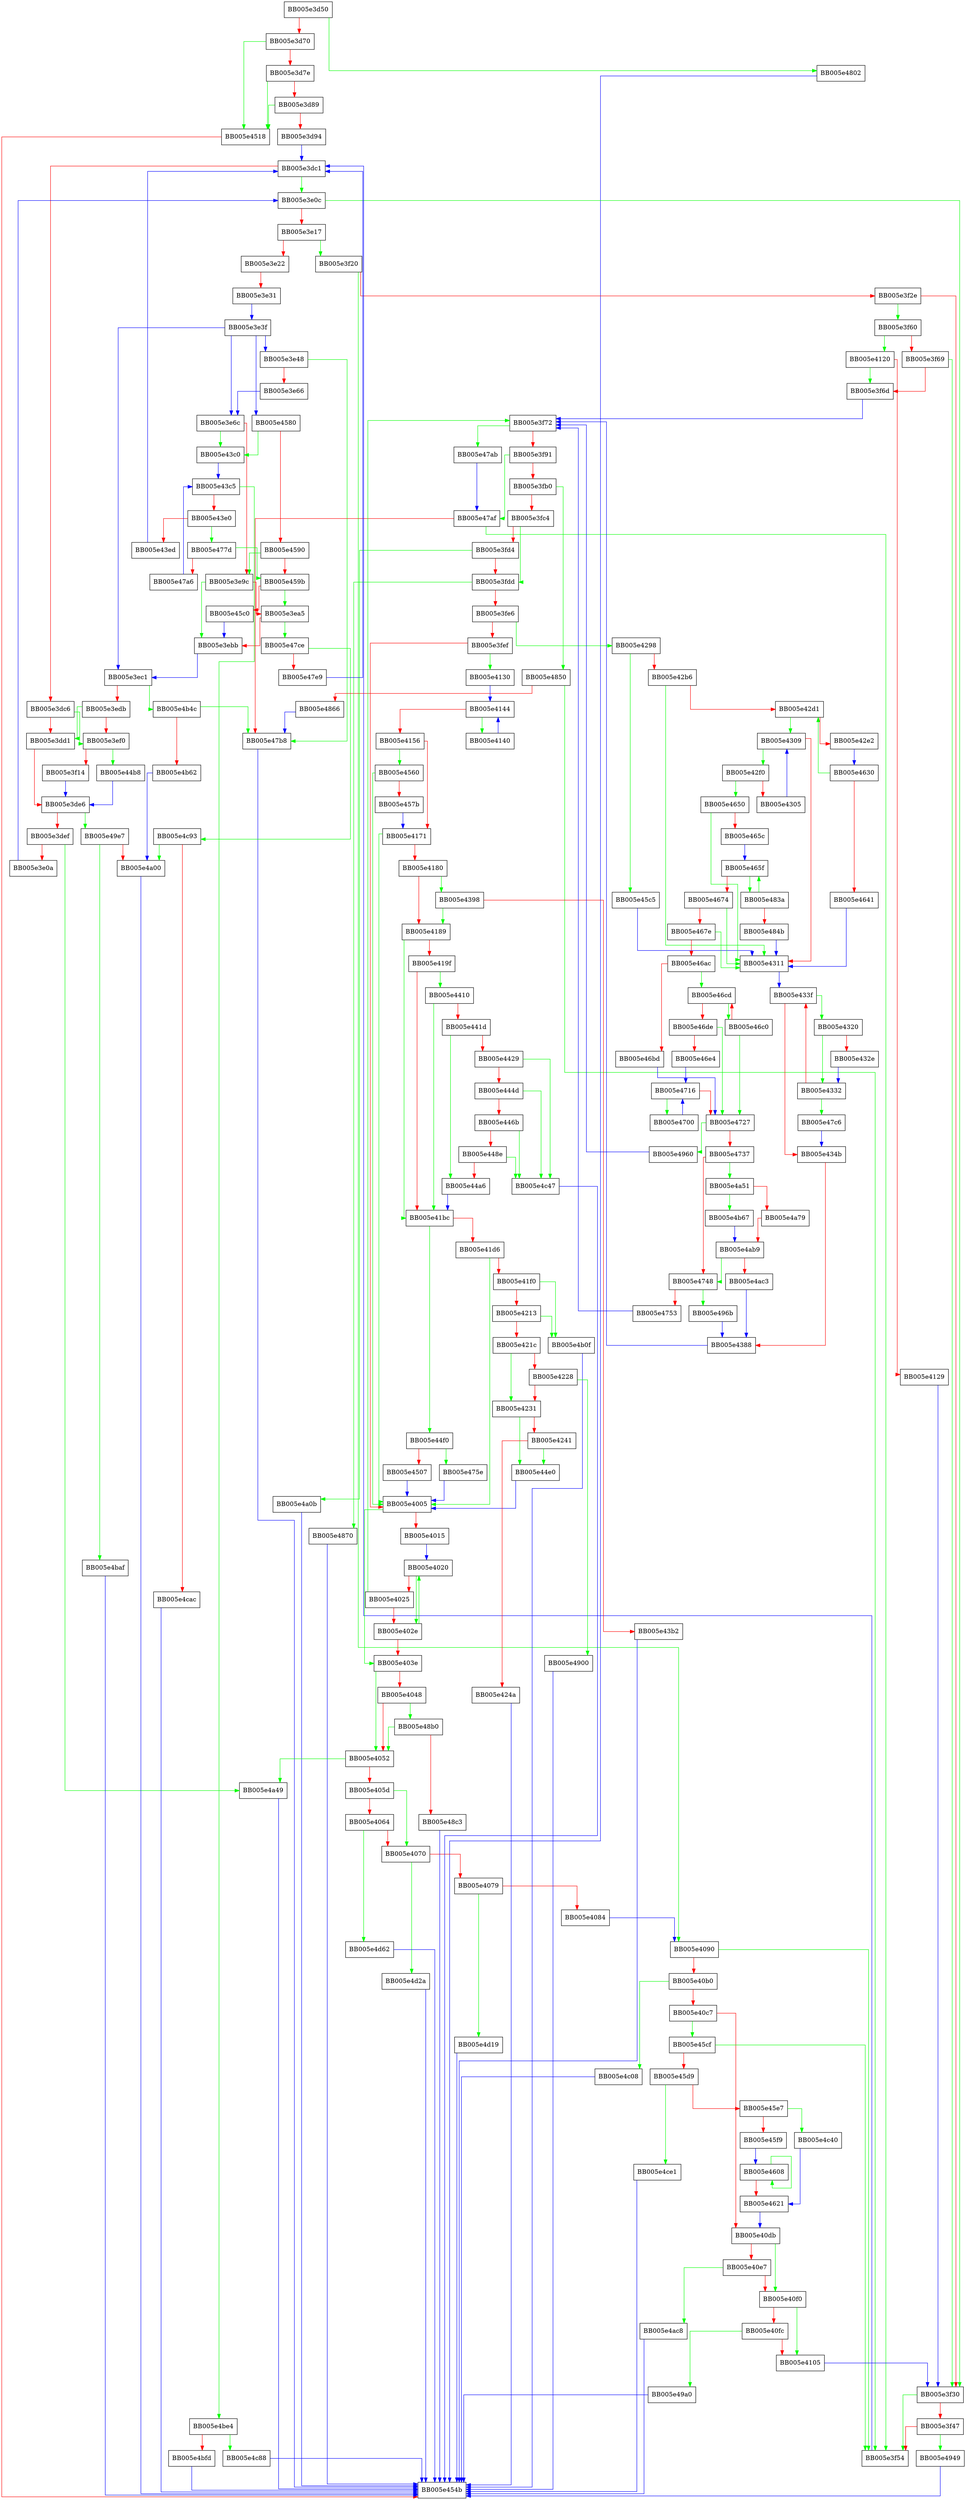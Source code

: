 digraph OSSL_HTTP_REQ_CTX_nbio {
  node [shape="box"];
  graph [splines=ortho];
  BB005e3d50 -> BB005e4802 [color="green"];
  BB005e3d50 -> BB005e3d70 [color="red"];
  BB005e3d70 -> BB005e4518 [color="green"];
  BB005e3d70 -> BB005e3d7e [color="red"];
  BB005e3d7e -> BB005e4518 [color="green"];
  BB005e3d7e -> BB005e3d89 [color="red"];
  BB005e3d89 -> BB005e4518 [color="green"];
  BB005e3d89 -> BB005e3d94 [color="red"];
  BB005e3d94 -> BB005e3dc1 [color="blue"];
  BB005e3dc1 -> BB005e3e0c [color="green"];
  BB005e3dc1 -> BB005e3dc6 [color="red"];
  BB005e3dc6 -> BB005e3ef0 [color="green"];
  BB005e3dc6 -> BB005e3dd1 [color="red"];
  BB005e3dd1 -> BB005e3de6 [color="red"];
  BB005e3de6 -> BB005e49e7 [color="green"];
  BB005e3de6 -> BB005e3def [color="red"];
  BB005e3def -> BB005e4a49 [color="green"];
  BB005e3def -> BB005e3e0a [color="red"];
  BB005e3e0a -> BB005e3e0c [color="blue"];
  BB005e3e0c -> BB005e3f30 [color="green"];
  BB005e3e0c -> BB005e3e17 [color="red"];
  BB005e3e17 -> BB005e3f20 [color="green"];
  BB005e3e17 -> BB005e3e22 [color="red"];
  BB005e3e22 -> BB005e3e31 [color="red"];
  BB005e3e31 -> BB005e3e3f [color="blue"];
  BB005e3e3f -> BB005e3e48 [color="blue"];
  BB005e3e3f -> BB005e3e6c [color="blue"];
  BB005e3e3f -> BB005e4580 [color="blue"];
  BB005e3e3f -> BB005e3ec1 [color="blue"];
  BB005e3e48 -> BB005e47b8 [color="green"];
  BB005e3e48 -> BB005e3e66 [color="red"];
  BB005e3e66 -> BB005e3e6c [color="blue"];
  BB005e3e6c -> BB005e43c0 [color="green"];
  BB005e3e6c -> BB005e3e9c [color="red"];
  BB005e3e9c -> BB005e3ebb [color="green"];
  BB005e3e9c -> BB005e3ea5 [color="red"];
  BB005e3ea5 -> BB005e47ce [color="green"];
  BB005e3ea5 -> BB005e3ebb [color="red"];
  BB005e3ebb -> BB005e3ec1 [color="blue"];
  BB005e3ec1 -> BB005e4b4c [color="green"];
  BB005e3ec1 -> BB005e3edb [color="red"];
  BB005e3edb -> BB005e3dd1 [color="green"];
  BB005e3edb -> BB005e3ef0 [color="red"];
  BB005e3ef0 -> BB005e44b8 [color="green"];
  BB005e3ef0 -> BB005e3f14 [color="red"];
  BB005e3f14 -> BB005e3de6 [color="blue"];
  BB005e3f20 -> BB005e4090 [color="green"];
  BB005e3f20 -> BB005e3f2e [color="red"];
  BB005e3f2e -> BB005e3f60 [color="green"];
  BB005e3f2e -> BB005e3f30 [color="red"];
  BB005e3f30 -> BB005e3f54 [color="green"];
  BB005e3f30 -> BB005e3f47 [color="red"];
  BB005e3f47 -> BB005e4949 [color="green"];
  BB005e3f47 -> BB005e3f54 [color="red"];
  BB005e3f54 -> BB005e3dc1 [color="blue"];
  BB005e3f60 -> BB005e4120 [color="green"];
  BB005e3f60 -> BB005e3f69 [color="red"];
  BB005e3f69 -> BB005e3f30 [color="green"];
  BB005e3f69 -> BB005e3f6d [color="red"];
  BB005e3f6d -> BB005e3f72 [color="blue"];
  BB005e3f72 -> BB005e47ab [color="green"];
  BB005e3f72 -> BB005e3f91 [color="red"];
  BB005e3f91 -> BB005e47af [color="green"];
  BB005e3f91 -> BB005e3fb0 [color="red"];
  BB005e3fb0 -> BB005e4850 [color="green"];
  BB005e3fb0 -> BB005e3fc4 [color="red"];
  BB005e3fc4 -> BB005e3fdd [color="green"];
  BB005e3fc4 -> BB005e3fd4 [color="red"];
  BB005e3fd4 -> BB005e4a0b [color="green"];
  BB005e3fd4 -> BB005e3fdd [color="red"];
  BB005e3fdd -> BB005e4870 [color="green"];
  BB005e3fdd -> BB005e3fe6 [color="red"];
  BB005e3fe6 -> BB005e4298 [color="green"];
  BB005e3fe6 -> BB005e3fef [color="red"];
  BB005e3fef -> BB005e4130 [color="green"];
  BB005e3fef -> BB005e4005 [color="red"];
  BB005e4005 -> BB005e403e [color="green"];
  BB005e4005 -> BB005e4015 [color="red"];
  BB005e4015 -> BB005e4020 [color="blue"];
  BB005e4020 -> BB005e402e [color="green"];
  BB005e4020 -> BB005e4025 [color="red"];
  BB005e4025 -> BB005e3f72 [color="green"];
  BB005e4025 -> BB005e402e [color="red"];
  BB005e402e -> BB005e4020 [color="green"];
  BB005e402e -> BB005e403e [color="red"];
  BB005e403e -> BB005e4052 [color="green"];
  BB005e403e -> BB005e4048 [color="red"];
  BB005e4048 -> BB005e48b0 [color="green"];
  BB005e4048 -> BB005e4052 [color="red"];
  BB005e4052 -> BB005e4a49 [color="green"];
  BB005e4052 -> BB005e405d [color="red"];
  BB005e405d -> BB005e4070 [color="green"];
  BB005e405d -> BB005e4064 [color="red"];
  BB005e4064 -> BB005e4d62 [color="green"];
  BB005e4064 -> BB005e4070 [color="red"];
  BB005e4070 -> BB005e4d2a [color="green"];
  BB005e4070 -> BB005e4079 [color="red"];
  BB005e4079 -> BB005e4d19 [color="green"];
  BB005e4079 -> BB005e4084 [color="red"];
  BB005e4084 -> BB005e4090 [color="blue"];
  BB005e4090 -> BB005e3f54 [color="green"];
  BB005e4090 -> BB005e40b0 [color="red"];
  BB005e40b0 -> BB005e4c08 [color="green"];
  BB005e40b0 -> BB005e40c7 [color="red"];
  BB005e40c7 -> BB005e45cf [color="green"];
  BB005e40c7 -> BB005e40db [color="red"];
  BB005e40db -> BB005e40f0 [color="green"];
  BB005e40db -> BB005e40e7 [color="red"];
  BB005e40e7 -> BB005e4ac8 [color="green"];
  BB005e40e7 -> BB005e40f0 [color="red"];
  BB005e40f0 -> BB005e4105 [color="green"];
  BB005e40f0 -> BB005e40fc [color="red"];
  BB005e40fc -> BB005e49a0 [color="green"];
  BB005e40fc -> BB005e4105 [color="red"];
  BB005e4105 -> BB005e3f30 [color="blue"];
  BB005e4120 -> BB005e3f6d [color="green"];
  BB005e4120 -> BB005e4129 [color="red"];
  BB005e4129 -> BB005e3f30 [color="blue"];
  BB005e4130 -> BB005e4144 [color="blue"];
  BB005e4140 -> BB005e4144 [color="blue"];
  BB005e4144 -> BB005e4140 [color="green"];
  BB005e4144 -> BB005e4156 [color="red"];
  BB005e4156 -> BB005e4560 [color="green"];
  BB005e4156 -> BB005e4171 [color="red"];
  BB005e4171 -> BB005e4005 [color="green"];
  BB005e4171 -> BB005e4180 [color="red"];
  BB005e4180 -> BB005e4398 [color="green"];
  BB005e4180 -> BB005e4189 [color="red"];
  BB005e4189 -> BB005e41bc [color="green"];
  BB005e4189 -> BB005e419f [color="red"];
  BB005e419f -> BB005e4410 [color="green"];
  BB005e419f -> BB005e41bc [color="red"];
  BB005e41bc -> BB005e44f0 [color="green"];
  BB005e41bc -> BB005e41d6 [color="red"];
  BB005e41d6 -> BB005e4005 [color="green"];
  BB005e41d6 -> BB005e41f0 [color="red"];
  BB005e41f0 -> BB005e4b0f [color="green"];
  BB005e41f0 -> BB005e4213 [color="red"];
  BB005e4213 -> BB005e4b0f [color="green"];
  BB005e4213 -> BB005e421c [color="red"];
  BB005e421c -> BB005e4231 [color="green"];
  BB005e421c -> BB005e4228 [color="red"];
  BB005e4228 -> BB005e4900 [color="green"];
  BB005e4228 -> BB005e4231 [color="red"];
  BB005e4231 -> BB005e44e0 [color="green"];
  BB005e4231 -> BB005e4241 [color="red"];
  BB005e4241 -> BB005e44e0 [color="green"];
  BB005e4241 -> BB005e424a [color="red"];
  BB005e424a -> BB005e454b [color="blue"];
  BB005e4298 -> BB005e45c5 [color="green"];
  BB005e4298 -> BB005e42b6 [color="red"];
  BB005e42b6 -> BB005e4311 [color="green"];
  BB005e42b6 -> BB005e42d1 [color="red"];
  BB005e42d1 -> BB005e4309 [color="green"];
  BB005e42d1 -> BB005e42e2 [color="red"];
  BB005e42e2 -> BB005e4630 [color="blue"];
  BB005e42f0 -> BB005e4650 [color="green"];
  BB005e42f0 -> BB005e4305 [color="red"];
  BB005e4305 -> BB005e4309 [color="blue"];
  BB005e4309 -> BB005e42f0 [color="green"];
  BB005e4309 -> BB005e4311 [color="red"];
  BB005e4311 -> BB005e433f [color="blue"];
  BB005e4320 -> BB005e4332 [color="green"];
  BB005e4320 -> BB005e432e [color="red"];
  BB005e432e -> BB005e4332 [color="blue"];
  BB005e4332 -> BB005e47c6 [color="green"];
  BB005e4332 -> BB005e433f [color="red"];
  BB005e433f -> BB005e4320 [color="green"];
  BB005e433f -> BB005e434b [color="red"];
  BB005e434b -> BB005e4388 [color="red"];
  BB005e4388 -> BB005e3f72 [color="blue"];
  BB005e4398 -> BB005e4189 [color="green"];
  BB005e4398 -> BB005e43b2 [color="red"];
  BB005e43b2 -> BB005e454b [color="blue"];
  BB005e43c0 -> BB005e43c5 [color="blue"];
  BB005e43c5 -> BB005e4be4 [color="green"];
  BB005e43c5 -> BB005e43e0 [color="red"];
  BB005e43e0 -> BB005e477d [color="green"];
  BB005e43e0 -> BB005e43ed [color="red"];
  BB005e43ed -> BB005e3dc1 [color="blue"];
  BB005e4410 -> BB005e41bc [color="green"];
  BB005e4410 -> BB005e441d [color="red"];
  BB005e441d -> BB005e44a6 [color="green"];
  BB005e441d -> BB005e4429 [color="red"];
  BB005e4429 -> BB005e4c47 [color="green"];
  BB005e4429 -> BB005e444d [color="red"];
  BB005e444d -> BB005e4c47 [color="green"];
  BB005e444d -> BB005e446b [color="red"];
  BB005e446b -> BB005e4c47 [color="green"];
  BB005e446b -> BB005e448e [color="red"];
  BB005e448e -> BB005e4c47 [color="green"];
  BB005e448e -> BB005e44a6 [color="red"];
  BB005e44a6 -> BB005e41bc [color="blue"];
  BB005e44b8 -> BB005e3de6 [color="blue"];
  BB005e44e0 -> BB005e4005 [color="blue"];
  BB005e44f0 -> BB005e475e [color="green"];
  BB005e44f0 -> BB005e4507 [color="red"];
  BB005e4507 -> BB005e4005 [color="blue"];
  BB005e4518 -> BB005e454b [color="red"];
  BB005e4560 -> BB005e4005 [color="green"];
  BB005e4560 -> BB005e457b [color="red"];
  BB005e457b -> BB005e4171 [color="blue"];
  BB005e4580 -> BB005e43c0 [color="green"];
  BB005e4580 -> BB005e4590 [color="red"];
  BB005e4590 -> BB005e3e9c [color="green"];
  BB005e4590 -> BB005e459b [color="red"];
  BB005e459b -> BB005e3ea5 [color="green"];
  BB005e459b -> BB005e45c0 [color="red"];
  BB005e45c0 -> BB005e3ebb [color="blue"];
  BB005e45c5 -> BB005e4311 [color="blue"];
  BB005e45cf -> BB005e3f54 [color="green"];
  BB005e45cf -> BB005e45d9 [color="red"];
  BB005e45d9 -> BB005e4ce1 [color="green"];
  BB005e45d9 -> BB005e45e7 [color="red"];
  BB005e45e7 -> BB005e4c40 [color="green"];
  BB005e45e7 -> BB005e45f9 [color="red"];
  BB005e45f9 -> BB005e4608 [color="blue"];
  BB005e4608 -> BB005e4608 [color="green"];
  BB005e4608 -> BB005e4621 [color="red"];
  BB005e4621 -> BB005e40db [color="blue"];
  BB005e4630 -> BB005e42d1 [color="green"];
  BB005e4630 -> BB005e4641 [color="red"];
  BB005e4641 -> BB005e4311 [color="blue"];
  BB005e4650 -> BB005e4311 [color="green"];
  BB005e4650 -> BB005e465c [color="red"];
  BB005e465c -> BB005e465f [color="blue"];
  BB005e465f -> BB005e483a [color="green"];
  BB005e465f -> BB005e4674 [color="red"];
  BB005e4674 -> BB005e4311 [color="green"];
  BB005e4674 -> BB005e467e [color="red"];
  BB005e467e -> BB005e4311 [color="green"];
  BB005e467e -> BB005e46ac [color="red"];
  BB005e46ac -> BB005e46cd [color="green"];
  BB005e46ac -> BB005e46bd [color="red"];
  BB005e46bd -> BB005e4727 [color="blue"];
  BB005e46c0 -> BB005e4727 [color="green"];
  BB005e46c0 -> BB005e46cd [color="red"];
  BB005e46cd -> BB005e46c0 [color="green"];
  BB005e46cd -> BB005e46de [color="red"];
  BB005e46de -> BB005e4727 [color="green"];
  BB005e46de -> BB005e46e4 [color="red"];
  BB005e46e4 -> BB005e4716 [color="blue"];
  BB005e4700 -> BB005e4716 [color="blue"];
  BB005e4716 -> BB005e4700 [color="green"];
  BB005e4716 -> BB005e4727 [color="red"];
  BB005e4727 -> BB005e4960 [color="green"];
  BB005e4727 -> BB005e4737 [color="red"];
  BB005e4737 -> BB005e4a51 [color="green"];
  BB005e4737 -> BB005e4748 [color="red"];
  BB005e4748 -> BB005e496b [color="green"];
  BB005e4748 -> BB005e4753 [color="red"];
  BB005e4753 -> BB005e3f72 [color="blue"];
  BB005e475e -> BB005e4005 [color="blue"];
  BB005e477d -> BB005e459b [color="green"];
  BB005e477d -> BB005e47a6 [color="red"];
  BB005e47a6 -> BB005e43c5 [color="blue"];
  BB005e47ab -> BB005e47af [color="blue"];
  BB005e47af -> BB005e3f54 [color="green"];
  BB005e47af -> BB005e47b8 [color="red"];
  BB005e47b8 -> BB005e454b [color="blue"];
  BB005e47c6 -> BB005e434b [color="blue"];
  BB005e47ce -> BB005e4c93 [color="green"];
  BB005e47ce -> BB005e47e9 [color="red"];
  BB005e47e9 -> BB005e3dc1 [color="blue"];
  BB005e4802 -> BB005e454b [color="blue"];
  BB005e483a -> BB005e465f [color="green"];
  BB005e483a -> BB005e484b [color="red"];
  BB005e484b -> BB005e4311 [color="blue"];
  BB005e4850 -> BB005e3f54 [color="green"];
  BB005e4850 -> BB005e4866 [color="red"];
  BB005e4866 -> BB005e47b8 [color="blue"];
  BB005e4870 -> BB005e454b [color="blue"];
  BB005e48b0 -> BB005e4052 [color="green"];
  BB005e48b0 -> BB005e48c3 [color="red"];
  BB005e48c3 -> BB005e454b [color="blue"];
  BB005e4900 -> BB005e454b [color="blue"];
  BB005e4949 -> BB005e454b [color="blue"];
  BB005e4960 -> BB005e3f72 [color="blue"];
  BB005e496b -> BB005e4388 [color="blue"];
  BB005e49a0 -> BB005e454b [color="blue"];
  BB005e49e7 -> BB005e4baf [color="green"];
  BB005e49e7 -> BB005e4a00 [color="red"];
  BB005e4a00 -> BB005e454b [color="blue"];
  BB005e4a0b -> BB005e454b [color="blue"];
  BB005e4a49 -> BB005e454b [color="blue"];
  BB005e4a51 -> BB005e4b67 [color="green"];
  BB005e4a51 -> BB005e4a79 [color="red"];
  BB005e4a79 -> BB005e4ab9 [color="red"];
  BB005e4ab9 -> BB005e4748 [color="green"];
  BB005e4ab9 -> BB005e4ac3 [color="red"];
  BB005e4ac3 -> BB005e4388 [color="blue"];
  BB005e4ac8 -> BB005e454b [color="blue"];
  BB005e4b0f -> BB005e454b [color="blue"];
  BB005e4b4c -> BB005e47b8 [color="green"];
  BB005e4b4c -> BB005e4b62 [color="red"];
  BB005e4b62 -> BB005e4a00 [color="blue"];
  BB005e4b67 -> BB005e4ab9 [color="blue"];
  BB005e4baf -> BB005e454b [color="blue"];
  BB005e4be4 -> BB005e4c88 [color="green"];
  BB005e4be4 -> BB005e4bfd [color="red"];
  BB005e4bfd -> BB005e454b [color="blue"];
  BB005e4c08 -> BB005e454b [color="blue"];
  BB005e4c40 -> BB005e4621 [color="blue"];
  BB005e4c47 -> BB005e454b [color="blue"];
  BB005e4c88 -> BB005e454b [color="blue"];
  BB005e4c93 -> BB005e4a00 [color="green"];
  BB005e4c93 -> BB005e4cac [color="red"];
  BB005e4cac -> BB005e454b [color="blue"];
  BB005e4ce1 -> BB005e454b [color="blue"];
  BB005e4d19 -> BB005e454b [color="blue"];
  BB005e4d2a -> BB005e454b [color="blue"];
  BB005e4d62 -> BB005e454b [color="blue"];
}